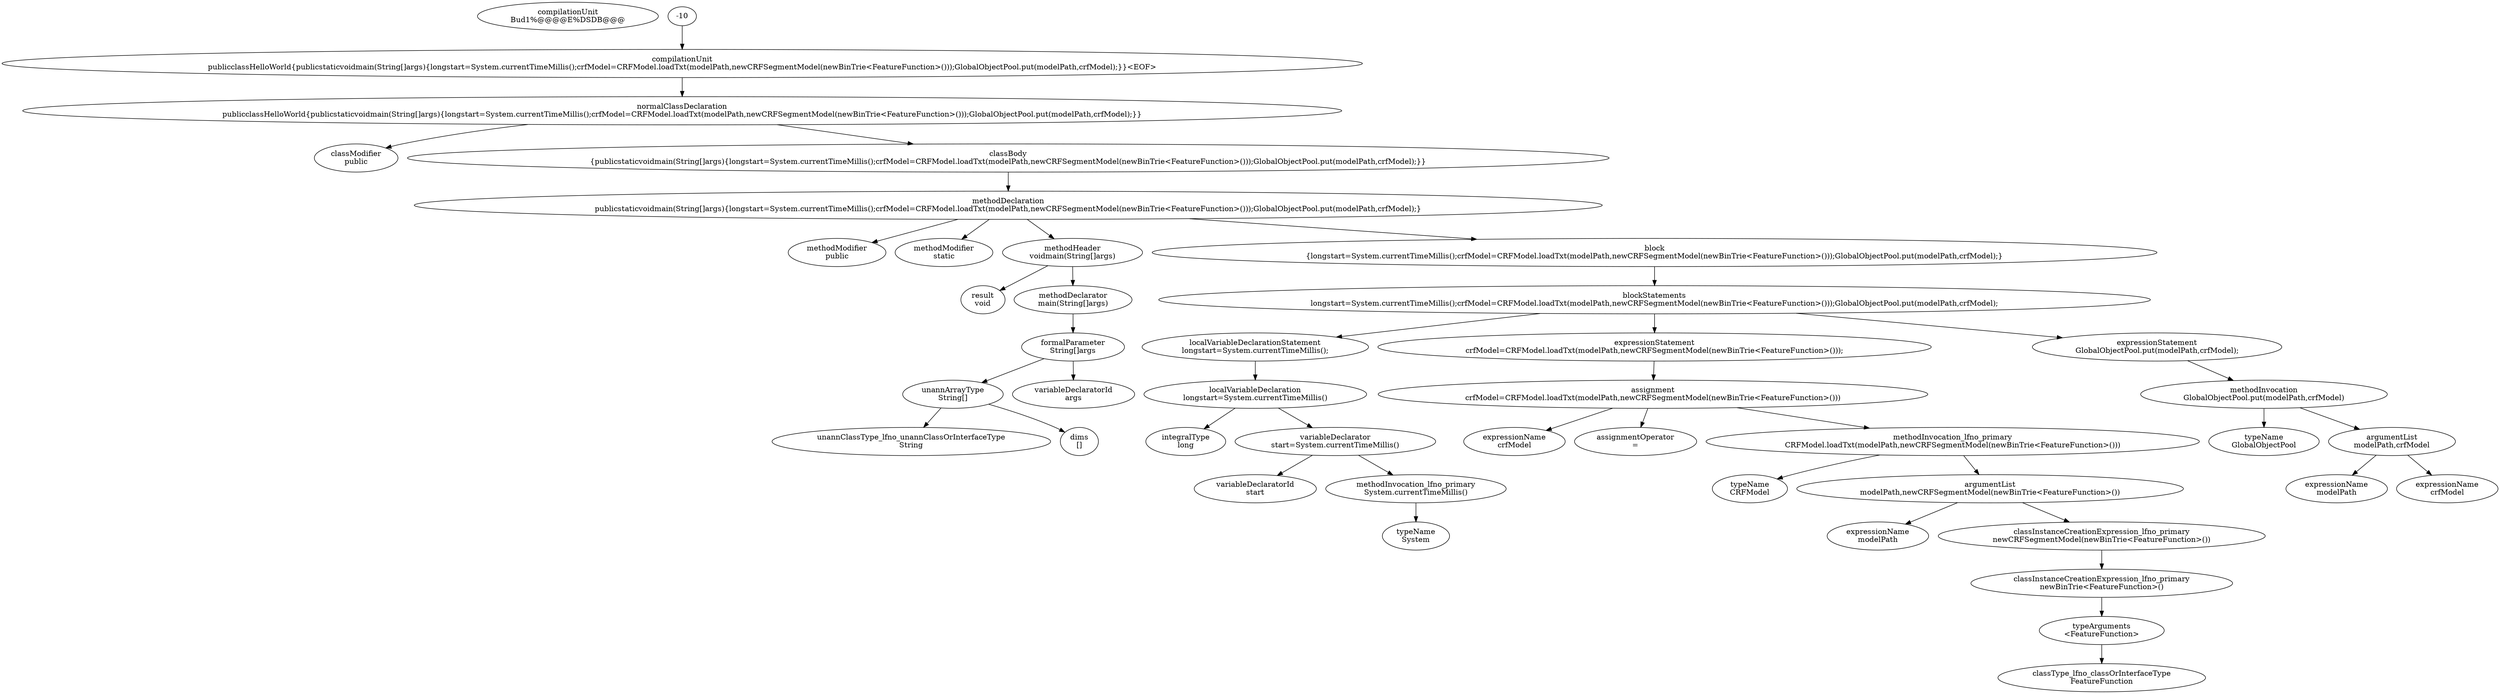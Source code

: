 digraph G {
00[label="compilationUnit\n Bud1%@@@@E%DSDB@@@ "]
01[label="compilationUnit\n publicclassHelloWorld{publicstaticvoidmain(String[]args){longstart=System.currentTimeMillis();crfModel=CRFModel.loadTxt(modelPath,newCRFSegmentModel(newBinTrie<FeatureFunction>()));GlobalObjectPool.put(modelPath,crfModel);}}<EOF> "]
12[label="normalClassDeclaration\n publicclassHelloWorld{publicstaticvoidmain(String[]args){longstart=System.currentTimeMillis();crfModel=CRFModel.loadTxt(modelPath,newCRFSegmentModel(newBinTrie<FeatureFunction>()));GlobalObjectPool.put(modelPath,crfModel);}} "]
23[label="classModifier\n public "]
24[label="classBody\n {publicstaticvoidmain(String[]args){longstart=System.currentTimeMillis();crfModel=CRFModel.loadTxt(modelPath,newCRFSegmentModel(newBinTrie<FeatureFunction>()));GlobalObjectPool.put(modelPath,crfModel);}} "]
35[label="methodDeclaration\n publicstaticvoidmain(String[]args){longstart=System.currentTimeMillis();crfModel=CRFModel.loadTxt(modelPath,newCRFSegmentModel(newBinTrie<FeatureFunction>()));GlobalObjectPool.put(modelPath,crfModel);} "]
46[label="methodModifier\n public "]
47[label="methodModifier\n static "]
48[label="methodHeader\n voidmain(String[]args) "]
59[label="result\n void "]
510[label="methodDeclarator\n main(String[]args) "]
611[label="formalParameter\n String[]args "]
712[label="unannArrayType\n String[] "]
813[label="unannClassType_lfno_unannClassOrInterfaceType\n String "]
814[label="dims\n [] "]
715[label="variableDeclaratorId\n args "]
416[label="block\n {longstart=System.currentTimeMillis();crfModel=CRFModel.loadTxt(modelPath,newCRFSegmentModel(newBinTrie<FeatureFunction>()));GlobalObjectPool.put(modelPath,crfModel);} "]
517[label="blockStatements\n longstart=System.currentTimeMillis();crfModel=CRFModel.loadTxt(modelPath,newCRFSegmentModel(newBinTrie<FeatureFunction>()));GlobalObjectPool.put(modelPath,crfModel); "]
618[label="localVariableDeclarationStatement\n longstart=System.currentTimeMillis(); "]
719[label="localVariableDeclaration\n longstart=System.currentTimeMillis() "]
820[label="integralType\n long "]
821[label="variableDeclarator\n start=System.currentTimeMillis() "]
922[label="variableDeclaratorId\n start "]
923[label="methodInvocation_lfno_primary\n System.currentTimeMillis() "]
1024[label="typeName\n System "]
625[label="expressionStatement\n crfModel=CRFModel.loadTxt(modelPath,newCRFSegmentModel(newBinTrie<FeatureFunction>())); "]
726[label="assignment\n crfModel=CRFModel.loadTxt(modelPath,newCRFSegmentModel(newBinTrie<FeatureFunction>())) "]
827[label="expressionName\n crfModel "]
828[label="assignmentOperator\n = "]
829[label="methodInvocation_lfno_primary\n CRFModel.loadTxt(modelPath,newCRFSegmentModel(newBinTrie<FeatureFunction>())) "]
930[label="typeName\n CRFModel "]
931[label="argumentList\n modelPath,newCRFSegmentModel(newBinTrie<FeatureFunction>()) "]
1032[label="expressionName\n modelPath "]
1033[label="classInstanceCreationExpression_lfno_primary\n newCRFSegmentModel(newBinTrie<FeatureFunction>()) "]
1134[label="classInstanceCreationExpression_lfno_primary\n newBinTrie<FeatureFunction>() "]
1235[label="typeArguments\n <FeatureFunction> "]
1336[label="classType_lfno_classOrInterfaceType\n FeatureFunction "]
637[label="expressionStatement\n GlobalObjectPool.put(modelPath,crfModel); "]
738[label="methodInvocation\n GlobalObjectPool.put(modelPath,crfModel) "]
839[label="typeName\n GlobalObjectPool "]
840[label="argumentList\n modelPath,crfModel "]
941[label="expressionName\n modelPath "]
942[label="expressionName\n crfModel "]
-10->01
01->12
12->23
12->24
24->35
35->46
35->47
35->48
48->59
48->510
510->611
611->712
712->813
712->814
611->715
35->416
416->517
517->618
618->719
719->820
719->821
821->922
821->923
923->1024
517->625
625->726
726->827
726->828
726->829
829->930
829->931
931->1032
931->1033
1033->1134
1134->1235
1235->1336
517->637
637->738
738->839
738->840
840->941
840->942
}
